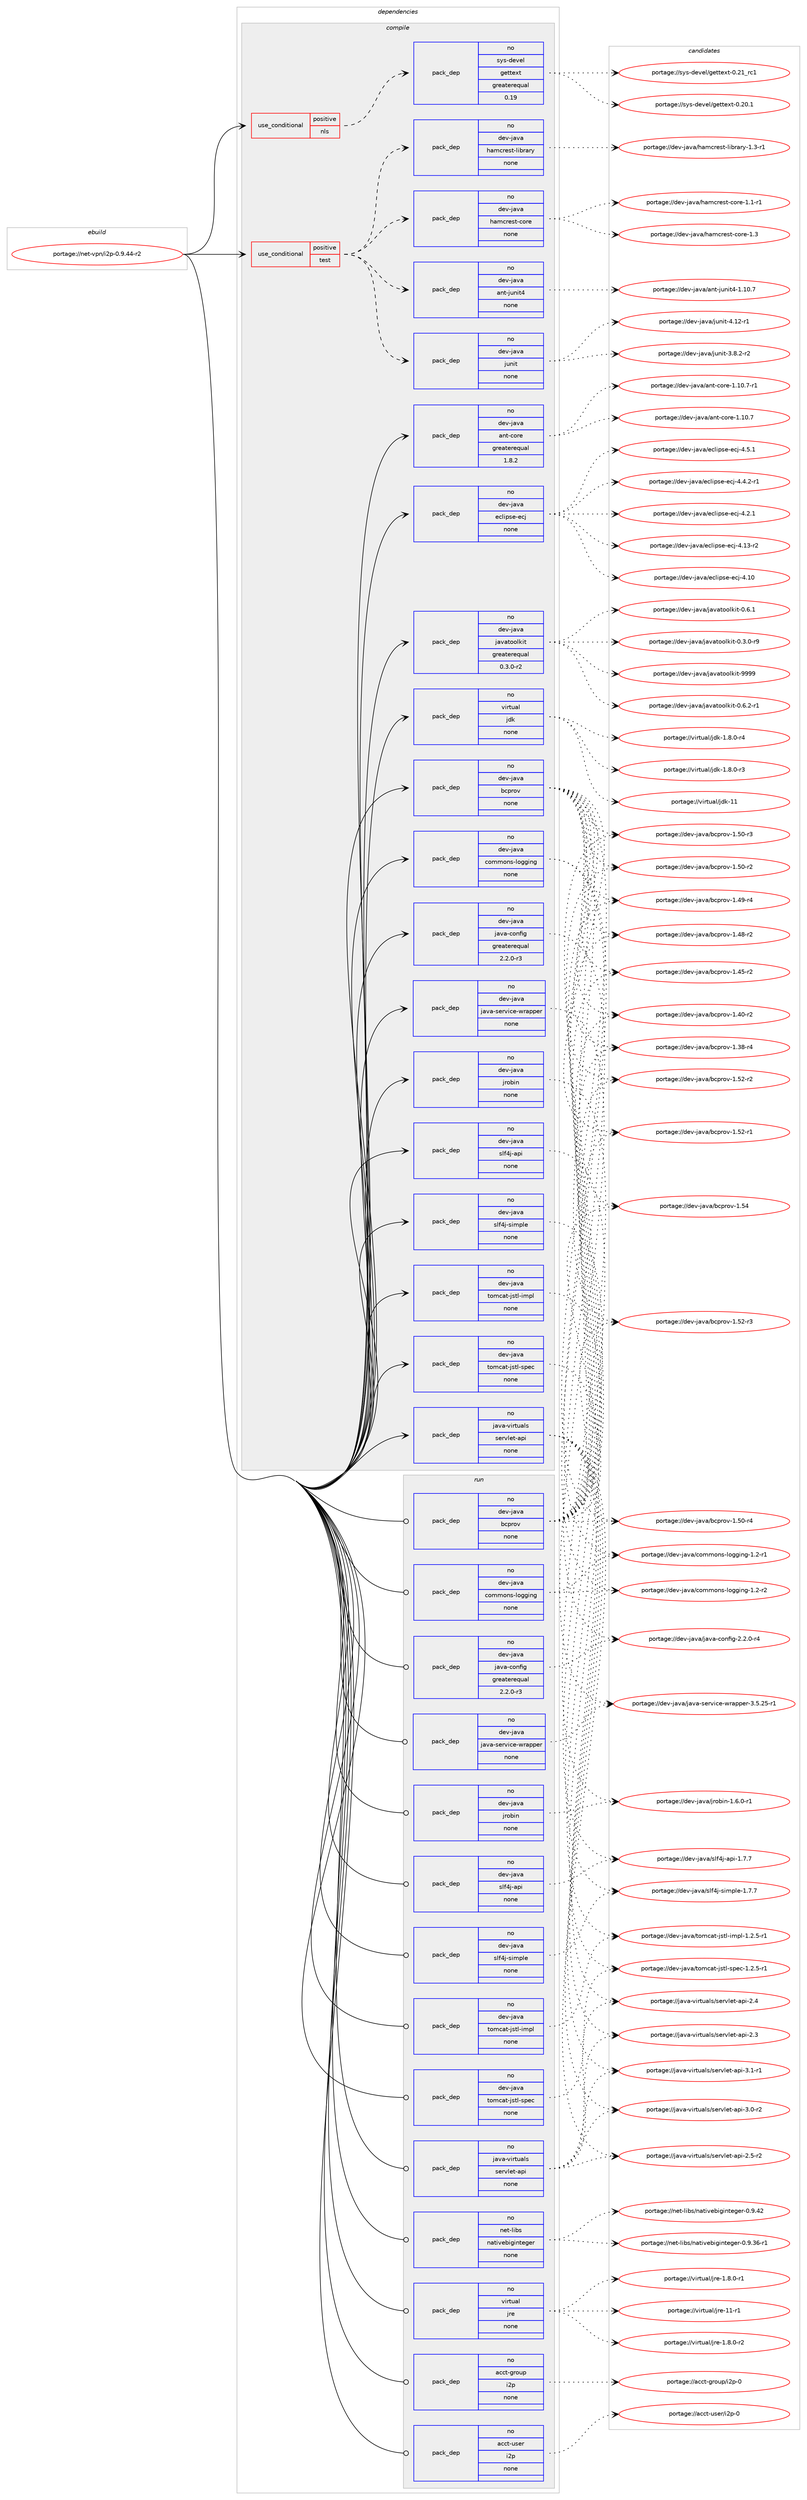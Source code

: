 digraph prolog {

# *************
# Graph options
# *************

newrank=true;
concentrate=true;
compound=true;
graph [rankdir=LR,fontname=Helvetica,fontsize=10,ranksep=1.5];#, ranksep=2.5, nodesep=0.2];
edge  [arrowhead=vee];
node  [fontname=Helvetica,fontsize=10];

# **********
# The ebuild
# **********

subgraph cluster_leftcol {
color=gray;
rank=same;
label=<<i>ebuild</i>>;
id [label="portage://net-vpn/i2p-0.9.44-r2", color=red, width=4, href="../net-vpn/i2p-0.9.44-r2.svg"];
}

# ****************
# The dependencies
# ****************

subgraph cluster_midcol {
color=gray;
label=<<i>dependencies</i>>;
subgraph cluster_compile {
fillcolor="#eeeeee";
style=filled;
label=<<i>compile</i>>;
subgraph cond8381 {
dependency46863 [label=<<TABLE BORDER="0" CELLBORDER="1" CELLSPACING="0" CELLPADDING="4"><TR><TD ROWSPAN="3" CELLPADDING="10">use_conditional</TD></TR><TR><TD>positive</TD></TR><TR><TD>nls</TD></TR></TABLE>>, shape=none, color=red];
subgraph pack37494 {
dependency46864 [label=<<TABLE BORDER="0" CELLBORDER="1" CELLSPACING="0" CELLPADDING="4" WIDTH="220"><TR><TD ROWSPAN="6" CELLPADDING="30">pack_dep</TD></TR><TR><TD WIDTH="110">no</TD></TR><TR><TD>sys-devel</TD></TR><TR><TD>gettext</TD></TR><TR><TD>greaterequal</TD></TR><TR><TD>0.19</TD></TR></TABLE>>, shape=none, color=blue];
}
dependency46863:e -> dependency46864:w [weight=20,style="dashed",arrowhead="vee"];
}
id:e -> dependency46863:w [weight=20,style="solid",arrowhead="vee"];
subgraph cond8382 {
dependency46865 [label=<<TABLE BORDER="0" CELLBORDER="1" CELLSPACING="0" CELLPADDING="4"><TR><TD ROWSPAN="3" CELLPADDING="10">use_conditional</TD></TR><TR><TD>positive</TD></TR><TR><TD>test</TD></TR></TABLE>>, shape=none, color=red];
subgraph pack37495 {
dependency46866 [label=<<TABLE BORDER="0" CELLBORDER="1" CELLSPACING="0" CELLPADDING="4" WIDTH="220"><TR><TD ROWSPAN="6" CELLPADDING="30">pack_dep</TD></TR><TR><TD WIDTH="110">no</TD></TR><TR><TD>dev-java</TD></TR><TR><TD>ant-junit4</TD></TR><TR><TD>none</TD></TR><TR><TD></TD></TR></TABLE>>, shape=none, color=blue];
}
dependency46865:e -> dependency46866:w [weight=20,style="dashed",arrowhead="vee"];
subgraph pack37496 {
dependency46867 [label=<<TABLE BORDER="0" CELLBORDER="1" CELLSPACING="0" CELLPADDING="4" WIDTH="220"><TR><TD ROWSPAN="6" CELLPADDING="30">pack_dep</TD></TR><TR><TD WIDTH="110">no</TD></TR><TR><TD>dev-java</TD></TR><TR><TD>hamcrest-core</TD></TR><TR><TD>none</TD></TR><TR><TD></TD></TR></TABLE>>, shape=none, color=blue];
}
dependency46865:e -> dependency46867:w [weight=20,style="dashed",arrowhead="vee"];
subgraph pack37497 {
dependency46868 [label=<<TABLE BORDER="0" CELLBORDER="1" CELLSPACING="0" CELLPADDING="4" WIDTH="220"><TR><TD ROWSPAN="6" CELLPADDING="30">pack_dep</TD></TR><TR><TD WIDTH="110">no</TD></TR><TR><TD>dev-java</TD></TR><TR><TD>hamcrest-library</TD></TR><TR><TD>none</TD></TR><TR><TD></TD></TR></TABLE>>, shape=none, color=blue];
}
dependency46865:e -> dependency46868:w [weight=20,style="dashed",arrowhead="vee"];
subgraph pack37498 {
dependency46869 [label=<<TABLE BORDER="0" CELLBORDER="1" CELLSPACING="0" CELLPADDING="4" WIDTH="220"><TR><TD ROWSPAN="6" CELLPADDING="30">pack_dep</TD></TR><TR><TD WIDTH="110">no</TD></TR><TR><TD>dev-java</TD></TR><TR><TD>junit</TD></TR><TR><TD>none</TD></TR><TR><TD></TD></TR></TABLE>>, shape=none, color=blue];
}
dependency46865:e -> dependency46869:w [weight=20,style="dashed",arrowhead="vee"];
}
id:e -> dependency46865:w [weight=20,style="solid",arrowhead="vee"];
subgraph pack37499 {
dependency46870 [label=<<TABLE BORDER="0" CELLBORDER="1" CELLSPACING="0" CELLPADDING="4" WIDTH="220"><TR><TD ROWSPAN="6" CELLPADDING="30">pack_dep</TD></TR><TR><TD WIDTH="110">no</TD></TR><TR><TD>dev-java</TD></TR><TR><TD>ant-core</TD></TR><TR><TD>greaterequal</TD></TR><TR><TD>1.8.2</TD></TR></TABLE>>, shape=none, color=blue];
}
id:e -> dependency46870:w [weight=20,style="solid",arrowhead="vee"];
subgraph pack37500 {
dependency46871 [label=<<TABLE BORDER="0" CELLBORDER="1" CELLSPACING="0" CELLPADDING="4" WIDTH="220"><TR><TD ROWSPAN="6" CELLPADDING="30">pack_dep</TD></TR><TR><TD WIDTH="110">no</TD></TR><TR><TD>dev-java</TD></TR><TR><TD>bcprov</TD></TR><TR><TD>none</TD></TR><TR><TD></TD></TR></TABLE>>, shape=none, color=blue];
}
id:e -> dependency46871:w [weight=20,style="solid",arrowhead="vee"];
subgraph pack37501 {
dependency46872 [label=<<TABLE BORDER="0" CELLBORDER="1" CELLSPACING="0" CELLPADDING="4" WIDTH="220"><TR><TD ROWSPAN="6" CELLPADDING="30">pack_dep</TD></TR><TR><TD WIDTH="110">no</TD></TR><TR><TD>dev-java</TD></TR><TR><TD>commons-logging</TD></TR><TR><TD>none</TD></TR><TR><TD></TD></TR></TABLE>>, shape=none, color=blue];
}
id:e -> dependency46872:w [weight=20,style="solid",arrowhead="vee"];
subgraph pack37502 {
dependency46873 [label=<<TABLE BORDER="0" CELLBORDER="1" CELLSPACING="0" CELLPADDING="4" WIDTH="220"><TR><TD ROWSPAN="6" CELLPADDING="30">pack_dep</TD></TR><TR><TD WIDTH="110">no</TD></TR><TR><TD>dev-java</TD></TR><TR><TD>eclipse-ecj</TD></TR><TR><TD>none</TD></TR><TR><TD></TD></TR></TABLE>>, shape=none, color=blue];
}
id:e -> dependency46873:w [weight=20,style="solid",arrowhead="vee"];
subgraph pack37503 {
dependency46874 [label=<<TABLE BORDER="0" CELLBORDER="1" CELLSPACING="0" CELLPADDING="4" WIDTH="220"><TR><TD ROWSPAN="6" CELLPADDING="30">pack_dep</TD></TR><TR><TD WIDTH="110">no</TD></TR><TR><TD>dev-java</TD></TR><TR><TD>java-config</TD></TR><TR><TD>greaterequal</TD></TR><TR><TD>2.2.0-r3</TD></TR></TABLE>>, shape=none, color=blue];
}
id:e -> dependency46874:w [weight=20,style="solid",arrowhead="vee"];
subgraph pack37504 {
dependency46875 [label=<<TABLE BORDER="0" CELLBORDER="1" CELLSPACING="0" CELLPADDING="4" WIDTH="220"><TR><TD ROWSPAN="6" CELLPADDING="30">pack_dep</TD></TR><TR><TD WIDTH="110">no</TD></TR><TR><TD>dev-java</TD></TR><TR><TD>java-service-wrapper</TD></TR><TR><TD>none</TD></TR><TR><TD></TD></TR></TABLE>>, shape=none, color=blue];
}
id:e -> dependency46875:w [weight=20,style="solid",arrowhead="vee"];
subgraph pack37505 {
dependency46876 [label=<<TABLE BORDER="0" CELLBORDER="1" CELLSPACING="0" CELLPADDING="4" WIDTH="220"><TR><TD ROWSPAN="6" CELLPADDING="30">pack_dep</TD></TR><TR><TD WIDTH="110">no</TD></TR><TR><TD>dev-java</TD></TR><TR><TD>javatoolkit</TD></TR><TR><TD>greaterequal</TD></TR><TR><TD>0.3.0-r2</TD></TR></TABLE>>, shape=none, color=blue];
}
id:e -> dependency46876:w [weight=20,style="solid",arrowhead="vee"];
subgraph pack37506 {
dependency46877 [label=<<TABLE BORDER="0" CELLBORDER="1" CELLSPACING="0" CELLPADDING="4" WIDTH="220"><TR><TD ROWSPAN="6" CELLPADDING="30">pack_dep</TD></TR><TR><TD WIDTH="110">no</TD></TR><TR><TD>dev-java</TD></TR><TR><TD>jrobin</TD></TR><TR><TD>none</TD></TR><TR><TD></TD></TR></TABLE>>, shape=none, color=blue];
}
id:e -> dependency46877:w [weight=20,style="solid",arrowhead="vee"];
subgraph pack37507 {
dependency46878 [label=<<TABLE BORDER="0" CELLBORDER="1" CELLSPACING="0" CELLPADDING="4" WIDTH="220"><TR><TD ROWSPAN="6" CELLPADDING="30">pack_dep</TD></TR><TR><TD WIDTH="110">no</TD></TR><TR><TD>dev-java</TD></TR><TR><TD>slf4j-api</TD></TR><TR><TD>none</TD></TR><TR><TD></TD></TR></TABLE>>, shape=none, color=blue];
}
id:e -> dependency46878:w [weight=20,style="solid",arrowhead="vee"];
subgraph pack37508 {
dependency46879 [label=<<TABLE BORDER="0" CELLBORDER="1" CELLSPACING="0" CELLPADDING="4" WIDTH="220"><TR><TD ROWSPAN="6" CELLPADDING="30">pack_dep</TD></TR><TR><TD WIDTH="110">no</TD></TR><TR><TD>dev-java</TD></TR><TR><TD>slf4j-simple</TD></TR><TR><TD>none</TD></TR><TR><TD></TD></TR></TABLE>>, shape=none, color=blue];
}
id:e -> dependency46879:w [weight=20,style="solid",arrowhead="vee"];
subgraph pack37509 {
dependency46880 [label=<<TABLE BORDER="0" CELLBORDER="1" CELLSPACING="0" CELLPADDING="4" WIDTH="220"><TR><TD ROWSPAN="6" CELLPADDING="30">pack_dep</TD></TR><TR><TD WIDTH="110">no</TD></TR><TR><TD>dev-java</TD></TR><TR><TD>tomcat-jstl-impl</TD></TR><TR><TD>none</TD></TR><TR><TD></TD></TR></TABLE>>, shape=none, color=blue];
}
id:e -> dependency46880:w [weight=20,style="solid",arrowhead="vee"];
subgraph pack37510 {
dependency46881 [label=<<TABLE BORDER="0" CELLBORDER="1" CELLSPACING="0" CELLPADDING="4" WIDTH="220"><TR><TD ROWSPAN="6" CELLPADDING="30">pack_dep</TD></TR><TR><TD WIDTH="110">no</TD></TR><TR><TD>dev-java</TD></TR><TR><TD>tomcat-jstl-spec</TD></TR><TR><TD>none</TD></TR><TR><TD></TD></TR></TABLE>>, shape=none, color=blue];
}
id:e -> dependency46881:w [weight=20,style="solid",arrowhead="vee"];
subgraph pack37511 {
dependency46882 [label=<<TABLE BORDER="0" CELLBORDER="1" CELLSPACING="0" CELLPADDING="4" WIDTH="220"><TR><TD ROWSPAN="6" CELLPADDING="30">pack_dep</TD></TR><TR><TD WIDTH="110">no</TD></TR><TR><TD>java-virtuals</TD></TR><TR><TD>servlet-api</TD></TR><TR><TD>none</TD></TR><TR><TD></TD></TR></TABLE>>, shape=none, color=blue];
}
id:e -> dependency46882:w [weight=20,style="solid",arrowhead="vee"];
subgraph pack37512 {
dependency46883 [label=<<TABLE BORDER="0" CELLBORDER="1" CELLSPACING="0" CELLPADDING="4" WIDTH="220"><TR><TD ROWSPAN="6" CELLPADDING="30">pack_dep</TD></TR><TR><TD WIDTH="110">no</TD></TR><TR><TD>virtual</TD></TR><TR><TD>jdk</TD></TR><TR><TD>none</TD></TR><TR><TD></TD></TR></TABLE>>, shape=none, color=blue];
}
id:e -> dependency46883:w [weight=20,style="solid",arrowhead="vee"];
}
subgraph cluster_compileandrun {
fillcolor="#eeeeee";
style=filled;
label=<<i>compile and run</i>>;
}
subgraph cluster_run {
fillcolor="#eeeeee";
style=filled;
label=<<i>run</i>>;
subgraph pack37513 {
dependency46884 [label=<<TABLE BORDER="0" CELLBORDER="1" CELLSPACING="0" CELLPADDING="4" WIDTH="220"><TR><TD ROWSPAN="6" CELLPADDING="30">pack_dep</TD></TR><TR><TD WIDTH="110">no</TD></TR><TR><TD>acct-group</TD></TR><TR><TD>i2p</TD></TR><TR><TD>none</TD></TR><TR><TD></TD></TR></TABLE>>, shape=none, color=blue];
}
id:e -> dependency46884:w [weight=20,style="solid",arrowhead="odot"];
subgraph pack37514 {
dependency46885 [label=<<TABLE BORDER="0" CELLBORDER="1" CELLSPACING="0" CELLPADDING="4" WIDTH="220"><TR><TD ROWSPAN="6" CELLPADDING="30">pack_dep</TD></TR><TR><TD WIDTH="110">no</TD></TR><TR><TD>acct-user</TD></TR><TR><TD>i2p</TD></TR><TR><TD>none</TD></TR><TR><TD></TD></TR></TABLE>>, shape=none, color=blue];
}
id:e -> dependency46885:w [weight=20,style="solid",arrowhead="odot"];
subgraph pack37515 {
dependency46886 [label=<<TABLE BORDER="0" CELLBORDER="1" CELLSPACING="0" CELLPADDING="4" WIDTH="220"><TR><TD ROWSPAN="6" CELLPADDING="30">pack_dep</TD></TR><TR><TD WIDTH="110">no</TD></TR><TR><TD>dev-java</TD></TR><TR><TD>bcprov</TD></TR><TR><TD>none</TD></TR><TR><TD></TD></TR></TABLE>>, shape=none, color=blue];
}
id:e -> dependency46886:w [weight=20,style="solid",arrowhead="odot"];
subgraph pack37516 {
dependency46887 [label=<<TABLE BORDER="0" CELLBORDER="1" CELLSPACING="0" CELLPADDING="4" WIDTH="220"><TR><TD ROWSPAN="6" CELLPADDING="30">pack_dep</TD></TR><TR><TD WIDTH="110">no</TD></TR><TR><TD>dev-java</TD></TR><TR><TD>commons-logging</TD></TR><TR><TD>none</TD></TR><TR><TD></TD></TR></TABLE>>, shape=none, color=blue];
}
id:e -> dependency46887:w [weight=20,style="solid",arrowhead="odot"];
subgraph pack37517 {
dependency46888 [label=<<TABLE BORDER="0" CELLBORDER="1" CELLSPACING="0" CELLPADDING="4" WIDTH="220"><TR><TD ROWSPAN="6" CELLPADDING="30">pack_dep</TD></TR><TR><TD WIDTH="110">no</TD></TR><TR><TD>dev-java</TD></TR><TR><TD>java-config</TD></TR><TR><TD>greaterequal</TD></TR><TR><TD>2.2.0-r3</TD></TR></TABLE>>, shape=none, color=blue];
}
id:e -> dependency46888:w [weight=20,style="solid",arrowhead="odot"];
subgraph pack37518 {
dependency46889 [label=<<TABLE BORDER="0" CELLBORDER="1" CELLSPACING="0" CELLPADDING="4" WIDTH="220"><TR><TD ROWSPAN="6" CELLPADDING="30">pack_dep</TD></TR><TR><TD WIDTH="110">no</TD></TR><TR><TD>dev-java</TD></TR><TR><TD>java-service-wrapper</TD></TR><TR><TD>none</TD></TR><TR><TD></TD></TR></TABLE>>, shape=none, color=blue];
}
id:e -> dependency46889:w [weight=20,style="solid",arrowhead="odot"];
subgraph pack37519 {
dependency46890 [label=<<TABLE BORDER="0" CELLBORDER="1" CELLSPACING="0" CELLPADDING="4" WIDTH="220"><TR><TD ROWSPAN="6" CELLPADDING="30">pack_dep</TD></TR><TR><TD WIDTH="110">no</TD></TR><TR><TD>dev-java</TD></TR><TR><TD>jrobin</TD></TR><TR><TD>none</TD></TR><TR><TD></TD></TR></TABLE>>, shape=none, color=blue];
}
id:e -> dependency46890:w [weight=20,style="solid",arrowhead="odot"];
subgraph pack37520 {
dependency46891 [label=<<TABLE BORDER="0" CELLBORDER="1" CELLSPACING="0" CELLPADDING="4" WIDTH="220"><TR><TD ROWSPAN="6" CELLPADDING="30">pack_dep</TD></TR><TR><TD WIDTH="110">no</TD></TR><TR><TD>dev-java</TD></TR><TR><TD>slf4j-api</TD></TR><TR><TD>none</TD></TR><TR><TD></TD></TR></TABLE>>, shape=none, color=blue];
}
id:e -> dependency46891:w [weight=20,style="solid",arrowhead="odot"];
subgraph pack37521 {
dependency46892 [label=<<TABLE BORDER="0" CELLBORDER="1" CELLSPACING="0" CELLPADDING="4" WIDTH="220"><TR><TD ROWSPAN="6" CELLPADDING="30">pack_dep</TD></TR><TR><TD WIDTH="110">no</TD></TR><TR><TD>dev-java</TD></TR><TR><TD>slf4j-simple</TD></TR><TR><TD>none</TD></TR><TR><TD></TD></TR></TABLE>>, shape=none, color=blue];
}
id:e -> dependency46892:w [weight=20,style="solid",arrowhead="odot"];
subgraph pack37522 {
dependency46893 [label=<<TABLE BORDER="0" CELLBORDER="1" CELLSPACING="0" CELLPADDING="4" WIDTH="220"><TR><TD ROWSPAN="6" CELLPADDING="30">pack_dep</TD></TR><TR><TD WIDTH="110">no</TD></TR><TR><TD>dev-java</TD></TR><TR><TD>tomcat-jstl-impl</TD></TR><TR><TD>none</TD></TR><TR><TD></TD></TR></TABLE>>, shape=none, color=blue];
}
id:e -> dependency46893:w [weight=20,style="solid",arrowhead="odot"];
subgraph pack37523 {
dependency46894 [label=<<TABLE BORDER="0" CELLBORDER="1" CELLSPACING="0" CELLPADDING="4" WIDTH="220"><TR><TD ROWSPAN="6" CELLPADDING="30">pack_dep</TD></TR><TR><TD WIDTH="110">no</TD></TR><TR><TD>dev-java</TD></TR><TR><TD>tomcat-jstl-spec</TD></TR><TR><TD>none</TD></TR><TR><TD></TD></TR></TABLE>>, shape=none, color=blue];
}
id:e -> dependency46894:w [weight=20,style="solid",arrowhead="odot"];
subgraph pack37524 {
dependency46895 [label=<<TABLE BORDER="0" CELLBORDER="1" CELLSPACING="0" CELLPADDING="4" WIDTH="220"><TR><TD ROWSPAN="6" CELLPADDING="30">pack_dep</TD></TR><TR><TD WIDTH="110">no</TD></TR><TR><TD>java-virtuals</TD></TR><TR><TD>servlet-api</TD></TR><TR><TD>none</TD></TR><TR><TD></TD></TR></TABLE>>, shape=none, color=blue];
}
id:e -> dependency46895:w [weight=20,style="solid",arrowhead="odot"];
subgraph pack37525 {
dependency46896 [label=<<TABLE BORDER="0" CELLBORDER="1" CELLSPACING="0" CELLPADDING="4" WIDTH="220"><TR><TD ROWSPAN="6" CELLPADDING="30">pack_dep</TD></TR><TR><TD WIDTH="110">no</TD></TR><TR><TD>net-libs</TD></TR><TR><TD>nativebiginteger</TD></TR><TR><TD>none</TD></TR><TR><TD></TD></TR></TABLE>>, shape=none, color=blue];
}
id:e -> dependency46896:w [weight=20,style="solid",arrowhead="odot"];
subgraph pack37526 {
dependency46897 [label=<<TABLE BORDER="0" CELLBORDER="1" CELLSPACING="0" CELLPADDING="4" WIDTH="220"><TR><TD ROWSPAN="6" CELLPADDING="30">pack_dep</TD></TR><TR><TD WIDTH="110">no</TD></TR><TR><TD>virtual</TD></TR><TR><TD>jre</TD></TR><TR><TD>none</TD></TR><TR><TD></TD></TR></TABLE>>, shape=none, color=blue];
}
id:e -> dependency46897:w [weight=20,style="solid",arrowhead="odot"];
}
}

# **************
# The candidates
# **************

subgraph cluster_choices {
rank=same;
color=gray;
label=<<i>candidates</i>>;

subgraph choice37494 {
color=black;
nodesep=1;
choice11512111545100101118101108471031011161161011201164548465049951149949 [label="portage://sys-devel/gettext-0.21_rc1", color=red, width=4,href="../sys-devel/gettext-0.21_rc1.svg"];
choice115121115451001011181011084710310111611610112011645484650484649 [label="portage://sys-devel/gettext-0.20.1", color=red, width=4,href="../sys-devel/gettext-0.20.1.svg"];
dependency46864:e -> choice11512111545100101118101108471031011161161011201164548465049951149949:w [style=dotted,weight="100"];
dependency46864:e -> choice115121115451001011181011084710310111611610112011645484650484649:w [style=dotted,weight="100"];
}
subgraph choice37495 {
color=black;
nodesep=1;
choice1001011184510697118974797110116451061171101051165245494649484655 [label="portage://dev-java/ant-junit4-1.10.7", color=red, width=4,href="../dev-java/ant-junit4-1.10.7.svg"];
dependency46866:e -> choice1001011184510697118974797110116451061171101051165245494649484655:w [style=dotted,weight="100"];
}
subgraph choice37496 {
color=black;
nodesep=1;
choice100101118451069711897471049710999114101115116459911111410145494651 [label="portage://dev-java/hamcrest-core-1.3", color=red, width=4,href="../dev-java/hamcrest-core-1.3.svg"];
choice1001011184510697118974710497109991141011151164599111114101454946494511449 [label="portage://dev-java/hamcrest-core-1.1-r1", color=red, width=4,href="../dev-java/hamcrest-core-1.1-r1.svg"];
dependency46867:e -> choice100101118451069711897471049710999114101115116459911111410145494651:w [style=dotted,weight="100"];
dependency46867:e -> choice1001011184510697118974710497109991141011151164599111114101454946494511449:w [style=dotted,weight="100"];
}
subgraph choice37497 {
color=black;
nodesep=1;
choice100101118451069711897471049710999114101115116451081059811497114121454946514511449 [label="portage://dev-java/hamcrest-library-1.3-r1", color=red, width=4,href="../dev-java/hamcrest-library-1.3-r1.svg"];
dependency46868:e -> choice100101118451069711897471049710999114101115116451081059811497114121454946514511449:w [style=dotted,weight="100"];
}
subgraph choice37498 {
color=black;
nodesep=1;
choice1001011184510697118974710611711010511645524649504511449 [label="portage://dev-java/junit-4.12-r1", color=red, width=4,href="../dev-java/junit-4.12-r1.svg"];
choice100101118451069711897471061171101051164551465646504511450 [label="portage://dev-java/junit-3.8.2-r2", color=red, width=4,href="../dev-java/junit-3.8.2-r2.svg"];
dependency46869:e -> choice1001011184510697118974710611711010511645524649504511449:w [style=dotted,weight="100"];
dependency46869:e -> choice100101118451069711897471061171101051164551465646504511450:w [style=dotted,weight="100"];
}
subgraph choice37499 {
color=black;
nodesep=1;
choice10010111845106971189747971101164599111114101454946494846554511449 [label="portage://dev-java/ant-core-1.10.7-r1", color=red, width=4,href="../dev-java/ant-core-1.10.7-r1.svg"];
choice1001011184510697118974797110116459911111410145494649484655 [label="portage://dev-java/ant-core-1.10.7", color=red, width=4,href="../dev-java/ant-core-1.10.7.svg"];
dependency46870:e -> choice10010111845106971189747971101164599111114101454946494846554511449:w [style=dotted,weight="100"];
dependency46870:e -> choice1001011184510697118974797110116459911111410145494649484655:w [style=dotted,weight="100"];
}
subgraph choice37500 {
color=black;
nodesep=1;
choice1001011184510697118974798991121141111184549465352 [label="portage://dev-java/bcprov-1.54", color=red, width=4,href="../dev-java/bcprov-1.54.svg"];
choice10010111845106971189747989911211411111845494653504511451 [label="portage://dev-java/bcprov-1.52-r3", color=red, width=4,href="../dev-java/bcprov-1.52-r3.svg"];
choice10010111845106971189747989911211411111845494653504511450 [label="portage://dev-java/bcprov-1.52-r2", color=red, width=4,href="../dev-java/bcprov-1.52-r2.svg"];
choice10010111845106971189747989911211411111845494653504511449 [label="portage://dev-java/bcprov-1.52-r1", color=red, width=4,href="../dev-java/bcprov-1.52-r1.svg"];
choice10010111845106971189747989911211411111845494653484511452 [label="portage://dev-java/bcprov-1.50-r4", color=red, width=4,href="../dev-java/bcprov-1.50-r4.svg"];
choice10010111845106971189747989911211411111845494653484511451 [label="portage://dev-java/bcprov-1.50-r3", color=red, width=4,href="../dev-java/bcprov-1.50-r3.svg"];
choice10010111845106971189747989911211411111845494653484511450 [label="portage://dev-java/bcprov-1.50-r2", color=red, width=4,href="../dev-java/bcprov-1.50-r2.svg"];
choice10010111845106971189747989911211411111845494652574511452 [label="portage://dev-java/bcprov-1.49-r4", color=red, width=4,href="../dev-java/bcprov-1.49-r4.svg"];
choice10010111845106971189747989911211411111845494652564511450 [label="portage://dev-java/bcprov-1.48-r2", color=red, width=4,href="../dev-java/bcprov-1.48-r2.svg"];
choice10010111845106971189747989911211411111845494652534511450 [label="portage://dev-java/bcprov-1.45-r2", color=red, width=4,href="../dev-java/bcprov-1.45-r2.svg"];
choice10010111845106971189747989911211411111845494652484511450 [label="portage://dev-java/bcprov-1.40-r2", color=red, width=4,href="../dev-java/bcprov-1.40-r2.svg"];
choice10010111845106971189747989911211411111845494651564511452 [label="portage://dev-java/bcprov-1.38-r4", color=red, width=4,href="../dev-java/bcprov-1.38-r4.svg"];
dependency46871:e -> choice1001011184510697118974798991121141111184549465352:w [style=dotted,weight="100"];
dependency46871:e -> choice10010111845106971189747989911211411111845494653504511451:w [style=dotted,weight="100"];
dependency46871:e -> choice10010111845106971189747989911211411111845494653504511450:w [style=dotted,weight="100"];
dependency46871:e -> choice10010111845106971189747989911211411111845494653504511449:w [style=dotted,weight="100"];
dependency46871:e -> choice10010111845106971189747989911211411111845494653484511452:w [style=dotted,weight="100"];
dependency46871:e -> choice10010111845106971189747989911211411111845494653484511451:w [style=dotted,weight="100"];
dependency46871:e -> choice10010111845106971189747989911211411111845494653484511450:w [style=dotted,weight="100"];
dependency46871:e -> choice10010111845106971189747989911211411111845494652574511452:w [style=dotted,weight="100"];
dependency46871:e -> choice10010111845106971189747989911211411111845494652564511450:w [style=dotted,weight="100"];
dependency46871:e -> choice10010111845106971189747989911211411111845494652534511450:w [style=dotted,weight="100"];
dependency46871:e -> choice10010111845106971189747989911211411111845494652484511450:w [style=dotted,weight="100"];
dependency46871:e -> choice10010111845106971189747989911211411111845494651564511452:w [style=dotted,weight="100"];
}
subgraph choice37501 {
color=black;
nodesep=1;
choice100101118451069711897479911110910911111011545108111103103105110103454946504511450 [label="portage://dev-java/commons-logging-1.2-r2", color=red, width=4,href="../dev-java/commons-logging-1.2-r2.svg"];
choice100101118451069711897479911110910911111011545108111103103105110103454946504511449 [label="portage://dev-java/commons-logging-1.2-r1", color=red, width=4,href="../dev-java/commons-logging-1.2-r1.svg"];
dependency46872:e -> choice100101118451069711897479911110910911111011545108111103103105110103454946504511450:w [style=dotted,weight="100"];
dependency46872:e -> choice100101118451069711897479911110910911111011545108111103103105110103454946504511449:w [style=dotted,weight="100"];
}
subgraph choice37502 {
color=black;
nodesep=1;
choice10010111845106971189747101991081051121151014510199106455246534649 [label="portage://dev-java/eclipse-ecj-4.5.1", color=red, width=4,href="../dev-java/eclipse-ecj-4.5.1.svg"];
choice100101118451069711897471019910810511211510145101991064552465246504511449 [label="portage://dev-java/eclipse-ecj-4.4.2-r1", color=red, width=4,href="../dev-java/eclipse-ecj-4.4.2-r1.svg"];
choice10010111845106971189747101991081051121151014510199106455246504649 [label="portage://dev-java/eclipse-ecj-4.2.1", color=red, width=4,href="../dev-java/eclipse-ecj-4.2.1.svg"];
choice1001011184510697118974710199108105112115101451019910645524649514511450 [label="portage://dev-java/eclipse-ecj-4.13-r2", color=red, width=4,href="../dev-java/eclipse-ecj-4.13-r2.svg"];
choice100101118451069711897471019910810511211510145101991064552464948 [label="portage://dev-java/eclipse-ecj-4.10", color=red, width=4,href="../dev-java/eclipse-ecj-4.10.svg"];
dependency46873:e -> choice10010111845106971189747101991081051121151014510199106455246534649:w [style=dotted,weight="100"];
dependency46873:e -> choice100101118451069711897471019910810511211510145101991064552465246504511449:w [style=dotted,weight="100"];
dependency46873:e -> choice10010111845106971189747101991081051121151014510199106455246504649:w [style=dotted,weight="100"];
dependency46873:e -> choice1001011184510697118974710199108105112115101451019910645524649514511450:w [style=dotted,weight="100"];
dependency46873:e -> choice100101118451069711897471019910810511211510145101991064552464948:w [style=dotted,weight="100"];
}
subgraph choice37503 {
color=black;
nodesep=1;
choice10010111845106971189747106971189745991111101021051034550465046484511452 [label="portage://dev-java/java-config-2.2.0-r4", color=red, width=4,href="../dev-java/java-config-2.2.0-r4.svg"];
dependency46874:e -> choice10010111845106971189747106971189745991111101021051034550465046484511452:w [style=dotted,weight="100"];
}
subgraph choice37504 {
color=black;
nodesep=1;
choice10010111845106971189747106971189745115101114118105991014511911497112112101114455146534650534511449 [label="portage://dev-java/java-service-wrapper-3.5.25-r1", color=red, width=4,href="../dev-java/java-service-wrapper-3.5.25-r1.svg"];
dependency46875:e -> choice10010111845106971189747106971189745115101114118105991014511911497112112101114455146534650534511449:w [style=dotted,weight="100"];
}
subgraph choice37505 {
color=black;
nodesep=1;
choice1001011184510697118974710697118971161111111081071051164557575757 [label="portage://dev-java/javatoolkit-9999", color=red, width=4,href="../dev-java/javatoolkit-9999.svg"];
choice1001011184510697118974710697118971161111111081071051164548465446504511449 [label="portage://dev-java/javatoolkit-0.6.2-r1", color=red, width=4,href="../dev-java/javatoolkit-0.6.2-r1.svg"];
choice100101118451069711897471069711897116111111108107105116454846544649 [label="portage://dev-java/javatoolkit-0.6.1", color=red, width=4,href="../dev-java/javatoolkit-0.6.1.svg"];
choice1001011184510697118974710697118971161111111081071051164548465146484511457 [label="portage://dev-java/javatoolkit-0.3.0-r9", color=red, width=4,href="../dev-java/javatoolkit-0.3.0-r9.svg"];
dependency46876:e -> choice1001011184510697118974710697118971161111111081071051164557575757:w [style=dotted,weight="100"];
dependency46876:e -> choice1001011184510697118974710697118971161111111081071051164548465446504511449:w [style=dotted,weight="100"];
dependency46876:e -> choice100101118451069711897471069711897116111111108107105116454846544649:w [style=dotted,weight="100"];
dependency46876:e -> choice1001011184510697118974710697118971161111111081071051164548465146484511457:w [style=dotted,weight="100"];
}
subgraph choice37506 {
color=black;
nodesep=1;
choice10010111845106971189747106114111981051104549465446484511449 [label="portage://dev-java/jrobin-1.6.0-r1", color=red, width=4,href="../dev-java/jrobin-1.6.0-r1.svg"];
dependency46877:e -> choice10010111845106971189747106114111981051104549465446484511449:w [style=dotted,weight="100"];
}
subgraph choice37507 {
color=black;
nodesep=1;
choice10010111845106971189747115108102521064597112105454946554655 [label="portage://dev-java/slf4j-api-1.7.7", color=red, width=4,href="../dev-java/slf4j-api-1.7.7.svg"];
dependency46878:e -> choice10010111845106971189747115108102521064597112105454946554655:w [style=dotted,weight="100"];
}
subgraph choice37508 {
color=black;
nodesep=1;
choice100101118451069711897471151081025210645115105109112108101454946554655 [label="portage://dev-java/slf4j-simple-1.7.7", color=red, width=4,href="../dev-java/slf4j-simple-1.7.7.svg"];
dependency46879:e -> choice100101118451069711897471151081025210645115105109112108101454946554655:w [style=dotted,weight="100"];
}
subgraph choice37509 {
color=black;
nodesep=1;
choice10010111845106971189747116111109999711645106115116108451051091121084549465046534511449 [label="portage://dev-java/tomcat-jstl-impl-1.2.5-r1", color=red, width=4,href="../dev-java/tomcat-jstl-impl-1.2.5-r1.svg"];
dependency46880:e -> choice10010111845106971189747116111109999711645106115116108451051091121084549465046534511449:w [style=dotted,weight="100"];
}
subgraph choice37510 {
color=black;
nodesep=1;
choice1001011184510697118974711611110999971164510611511610845115112101994549465046534511449 [label="portage://dev-java/tomcat-jstl-spec-1.2.5-r1", color=red, width=4,href="../dev-java/tomcat-jstl-spec-1.2.5-r1.svg"];
dependency46881:e -> choice1001011184510697118974711611110999971164510611511610845115112101994549465046534511449:w [style=dotted,weight="100"];
}
subgraph choice37511 {
color=black;
nodesep=1;
choice10697118974511810511411611797108115471151011141181081011164597112105455146494511449 [label="portage://java-virtuals/servlet-api-3.1-r1", color=red, width=4,href="../java-virtuals/servlet-api-3.1-r1.svg"];
choice10697118974511810511411611797108115471151011141181081011164597112105455146484511450 [label="portage://java-virtuals/servlet-api-3.0-r2", color=red, width=4,href="../java-virtuals/servlet-api-3.0-r2.svg"];
choice10697118974511810511411611797108115471151011141181081011164597112105455046534511450 [label="portage://java-virtuals/servlet-api-2.5-r2", color=red, width=4,href="../java-virtuals/servlet-api-2.5-r2.svg"];
choice1069711897451181051141161179710811547115101114118108101116459711210545504652 [label="portage://java-virtuals/servlet-api-2.4", color=red, width=4,href="../java-virtuals/servlet-api-2.4.svg"];
choice1069711897451181051141161179710811547115101114118108101116459711210545504651 [label="portage://java-virtuals/servlet-api-2.3", color=red, width=4,href="../java-virtuals/servlet-api-2.3.svg"];
dependency46882:e -> choice10697118974511810511411611797108115471151011141181081011164597112105455146494511449:w [style=dotted,weight="100"];
dependency46882:e -> choice10697118974511810511411611797108115471151011141181081011164597112105455146484511450:w [style=dotted,weight="100"];
dependency46882:e -> choice10697118974511810511411611797108115471151011141181081011164597112105455046534511450:w [style=dotted,weight="100"];
dependency46882:e -> choice1069711897451181051141161179710811547115101114118108101116459711210545504652:w [style=dotted,weight="100"];
dependency46882:e -> choice1069711897451181051141161179710811547115101114118108101116459711210545504651:w [style=dotted,weight="100"];
}
subgraph choice37512 {
color=black;
nodesep=1;
choice1181051141161179710847106100107454949 [label="portage://virtual/jdk-11", color=red, width=4,href="../virtual/jdk-11.svg"];
choice11810511411611797108471061001074549465646484511452 [label="portage://virtual/jdk-1.8.0-r4", color=red, width=4,href="../virtual/jdk-1.8.0-r4.svg"];
choice11810511411611797108471061001074549465646484511451 [label="portage://virtual/jdk-1.8.0-r3", color=red, width=4,href="../virtual/jdk-1.8.0-r3.svg"];
dependency46883:e -> choice1181051141161179710847106100107454949:w [style=dotted,weight="100"];
dependency46883:e -> choice11810511411611797108471061001074549465646484511452:w [style=dotted,weight="100"];
dependency46883:e -> choice11810511411611797108471061001074549465646484511451:w [style=dotted,weight="100"];
}
subgraph choice37513 {
color=black;
nodesep=1;
choice9799991164510311411111711247105501124548 [label="portage://acct-group/i2p-0", color=red, width=4,href="../acct-group/i2p-0.svg"];
dependency46884:e -> choice9799991164510311411111711247105501124548:w [style=dotted,weight="100"];
}
subgraph choice37514 {
color=black;
nodesep=1;
choice9799991164511711510111447105501124548 [label="portage://acct-user/i2p-0", color=red, width=4,href="../acct-user/i2p-0.svg"];
dependency46885:e -> choice9799991164511711510111447105501124548:w [style=dotted,weight="100"];
}
subgraph choice37515 {
color=black;
nodesep=1;
choice1001011184510697118974798991121141111184549465352 [label="portage://dev-java/bcprov-1.54", color=red, width=4,href="../dev-java/bcprov-1.54.svg"];
choice10010111845106971189747989911211411111845494653504511451 [label="portage://dev-java/bcprov-1.52-r3", color=red, width=4,href="../dev-java/bcprov-1.52-r3.svg"];
choice10010111845106971189747989911211411111845494653504511450 [label="portage://dev-java/bcprov-1.52-r2", color=red, width=4,href="../dev-java/bcprov-1.52-r2.svg"];
choice10010111845106971189747989911211411111845494653504511449 [label="portage://dev-java/bcprov-1.52-r1", color=red, width=4,href="../dev-java/bcprov-1.52-r1.svg"];
choice10010111845106971189747989911211411111845494653484511452 [label="portage://dev-java/bcprov-1.50-r4", color=red, width=4,href="../dev-java/bcprov-1.50-r4.svg"];
choice10010111845106971189747989911211411111845494653484511451 [label="portage://dev-java/bcprov-1.50-r3", color=red, width=4,href="../dev-java/bcprov-1.50-r3.svg"];
choice10010111845106971189747989911211411111845494653484511450 [label="portage://dev-java/bcprov-1.50-r2", color=red, width=4,href="../dev-java/bcprov-1.50-r2.svg"];
choice10010111845106971189747989911211411111845494652574511452 [label="portage://dev-java/bcprov-1.49-r4", color=red, width=4,href="../dev-java/bcprov-1.49-r4.svg"];
choice10010111845106971189747989911211411111845494652564511450 [label="portage://dev-java/bcprov-1.48-r2", color=red, width=4,href="../dev-java/bcprov-1.48-r2.svg"];
choice10010111845106971189747989911211411111845494652534511450 [label="portage://dev-java/bcprov-1.45-r2", color=red, width=4,href="../dev-java/bcprov-1.45-r2.svg"];
choice10010111845106971189747989911211411111845494652484511450 [label="portage://dev-java/bcprov-1.40-r2", color=red, width=4,href="../dev-java/bcprov-1.40-r2.svg"];
choice10010111845106971189747989911211411111845494651564511452 [label="portage://dev-java/bcprov-1.38-r4", color=red, width=4,href="../dev-java/bcprov-1.38-r4.svg"];
dependency46886:e -> choice1001011184510697118974798991121141111184549465352:w [style=dotted,weight="100"];
dependency46886:e -> choice10010111845106971189747989911211411111845494653504511451:w [style=dotted,weight="100"];
dependency46886:e -> choice10010111845106971189747989911211411111845494653504511450:w [style=dotted,weight="100"];
dependency46886:e -> choice10010111845106971189747989911211411111845494653504511449:w [style=dotted,weight="100"];
dependency46886:e -> choice10010111845106971189747989911211411111845494653484511452:w [style=dotted,weight="100"];
dependency46886:e -> choice10010111845106971189747989911211411111845494653484511451:w [style=dotted,weight="100"];
dependency46886:e -> choice10010111845106971189747989911211411111845494653484511450:w [style=dotted,weight="100"];
dependency46886:e -> choice10010111845106971189747989911211411111845494652574511452:w [style=dotted,weight="100"];
dependency46886:e -> choice10010111845106971189747989911211411111845494652564511450:w [style=dotted,weight="100"];
dependency46886:e -> choice10010111845106971189747989911211411111845494652534511450:w [style=dotted,weight="100"];
dependency46886:e -> choice10010111845106971189747989911211411111845494652484511450:w [style=dotted,weight="100"];
dependency46886:e -> choice10010111845106971189747989911211411111845494651564511452:w [style=dotted,weight="100"];
}
subgraph choice37516 {
color=black;
nodesep=1;
choice100101118451069711897479911110910911111011545108111103103105110103454946504511450 [label="portage://dev-java/commons-logging-1.2-r2", color=red, width=4,href="../dev-java/commons-logging-1.2-r2.svg"];
choice100101118451069711897479911110910911111011545108111103103105110103454946504511449 [label="portage://dev-java/commons-logging-1.2-r1", color=red, width=4,href="../dev-java/commons-logging-1.2-r1.svg"];
dependency46887:e -> choice100101118451069711897479911110910911111011545108111103103105110103454946504511450:w [style=dotted,weight="100"];
dependency46887:e -> choice100101118451069711897479911110910911111011545108111103103105110103454946504511449:w [style=dotted,weight="100"];
}
subgraph choice37517 {
color=black;
nodesep=1;
choice10010111845106971189747106971189745991111101021051034550465046484511452 [label="portage://dev-java/java-config-2.2.0-r4", color=red, width=4,href="../dev-java/java-config-2.2.0-r4.svg"];
dependency46888:e -> choice10010111845106971189747106971189745991111101021051034550465046484511452:w [style=dotted,weight="100"];
}
subgraph choice37518 {
color=black;
nodesep=1;
choice10010111845106971189747106971189745115101114118105991014511911497112112101114455146534650534511449 [label="portage://dev-java/java-service-wrapper-3.5.25-r1", color=red, width=4,href="../dev-java/java-service-wrapper-3.5.25-r1.svg"];
dependency46889:e -> choice10010111845106971189747106971189745115101114118105991014511911497112112101114455146534650534511449:w [style=dotted,weight="100"];
}
subgraph choice37519 {
color=black;
nodesep=1;
choice10010111845106971189747106114111981051104549465446484511449 [label="portage://dev-java/jrobin-1.6.0-r1", color=red, width=4,href="../dev-java/jrobin-1.6.0-r1.svg"];
dependency46890:e -> choice10010111845106971189747106114111981051104549465446484511449:w [style=dotted,weight="100"];
}
subgraph choice37520 {
color=black;
nodesep=1;
choice10010111845106971189747115108102521064597112105454946554655 [label="portage://dev-java/slf4j-api-1.7.7", color=red, width=4,href="../dev-java/slf4j-api-1.7.7.svg"];
dependency46891:e -> choice10010111845106971189747115108102521064597112105454946554655:w [style=dotted,weight="100"];
}
subgraph choice37521 {
color=black;
nodesep=1;
choice100101118451069711897471151081025210645115105109112108101454946554655 [label="portage://dev-java/slf4j-simple-1.7.7", color=red, width=4,href="../dev-java/slf4j-simple-1.7.7.svg"];
dependency46892:e -> choice100101118451069711897471151081025210645115105109112108101454946554655:w [style=dotted,weight="100"];
}
subgraph choice37522 {
color=black;
nodesep=1;
choice10010111845106971189747116111109999711645106115116108451051091121084549465046534511449 [label="portage://dev-java/tomcat-jstl-impl-1.2.5-r1", color=red, width=4,href="../dev-java/tomcat-jstl-impl-1.2.5-r1.svg"];
dependency46893:e -> choice10010111845106971189747116111109999711645106115116108451051091121084549465046534511449:w [style=dotted,weight="100"];
}
subgraph choice37523 {
color=black;
nodesep=1;
choice1001011184510697118974711611110999971164510611511610845115112101994549465046534511449 [label="portage://dev-java/tomcat-jstl-spec-1.2.5-r1", color=red, width=4,href="../dev-java/tomcat-jstl-spec-1.2.5-r1.svg"];
dependency46894:e -> choice1001011184510697118974711611110999971164510611511610845115112101994549465046534511449:w [style=dotted,weight="100"];
}
subgraph choice37524 {
color=black;
nodesep=1;
choice10697118974511810511411611797108115471151011141181081011164597112105455146494511449 [label="portage://java-virtuals/servlet-api-3.1-r1", color=red, width=4,href="../java-virtuals/servlet-api-3.1-r1.svg"];
choice10697118974511810511411611797108115471151011141181081011164597112105455146484511450 [label="portage://java-virtuals/servlet-api-3.0-r2", color=red, width=4,href="../java-virtuals/servlet-api-3.0-r2.svg"];
choice10697118974511810511411611797108115471151011141181081011164597112105455046534511450 [label="portage://java-virtuals/servlet-api-2.5-r2", color=red, width=4,href="../java-virtuals/servlet-api-2.5-r2.svg"];
choice1069711897451181051141161179710811547115101114118108101116459711210545504652 [label="portage://java-virtuals/servlet-api-2.4", color=red, width=4,href="../java-virtuals/servlet-api-2.4.svg"];
choice1069711897451181051141161179710811547115101114118108101116459711210545504651 [label="portage://java-virtuals/servlet-api-2.3", color=red, width=4,href="../java-virtuals/servlet-api-2.3.svg"];
dependency46895:e -> choice10697118974511810511411611797108115471151011141181081011164597112105455146494511449:w [style=dotted,weight="100"];
dependency46895:e -> choice10697118974511810511411611797108115471151011141181081011164597112105455146484511450:w [style=dotted,weight="100"];
dependency46895:e -> choice10697118974511810511411611797108115471151011141181081011164597112105455046534511450:w [style=dotted,weight="100"];
dependency46895:e -> choice1069711897451181051141161179710811547115101114118108101116459711210545504652:w [style=dotted,weight="100"];
dependency46895:e -> choice1069711897451181051141161179710811547115101114118108101116459711210545504651:w [style=dotted,weight="100"];
}
subgraph choice37525 {
color=black;
nodesep=1;
choice110101116451081059811547110971161051181019810510310511011610110310111445484657465250 [label="portage://net-libs/nativebiginteger-0.9.42", color=red, width=4,href="../net-libs/nativebiginteger-0.9.42.svg"];
choice1101011164510810598115471109711610511810198105103105110116101103101114454846574651544511449 [label="portage://net-libs/nativebiginteger-0.9.36-r1", color=red, width=4,href="../net-libs/nativebiginteger-0.9.36-r1.svg"];
dependency46896:e -> choice110101116451081059811547110971161051181019810510310511011610110310111445484657465250:w [style=dotted,weight="100"];
dependency46896:e -> choice1101011164510810598115471109711610511810198105103105110116101103101114454846574651544511449:w [style=dotted,weight="100"];
}
subgraph choice37526 {
color=black;
nodesep=1;
choice11810511411611797108471061141014549494511449 [label="portage://virtual/jre-11-r1", color=red, width=4,href="../virtual/jre-11-r1.svg"];
choice11810511411611797108471061141014549465646484511450 [label="portage://virtual/jre-1.8.0-r2", color=red, width=4,href="../virtual/jre-1.8.0-r2.svg"];
choice11810511411611797108471061141014549465646484511449 [label="portage://virtual/jre-1.8.0-r1", color=red, width=4,href="../virtual/jre-1.8.0-r1.svg"];
dependency46897:e -> choice11810511411611797108471061141014549494511449:w [style=dotted,weight="100"];
dependency46897:e -> choice11810511411611797108471061141014549465646484511450:w [style=dotted,weight="100"];
dependency46897:e -> choice11810511411611797108471061141014549465646484511449:w [style=dotted,weight="100"];
}
}

}
